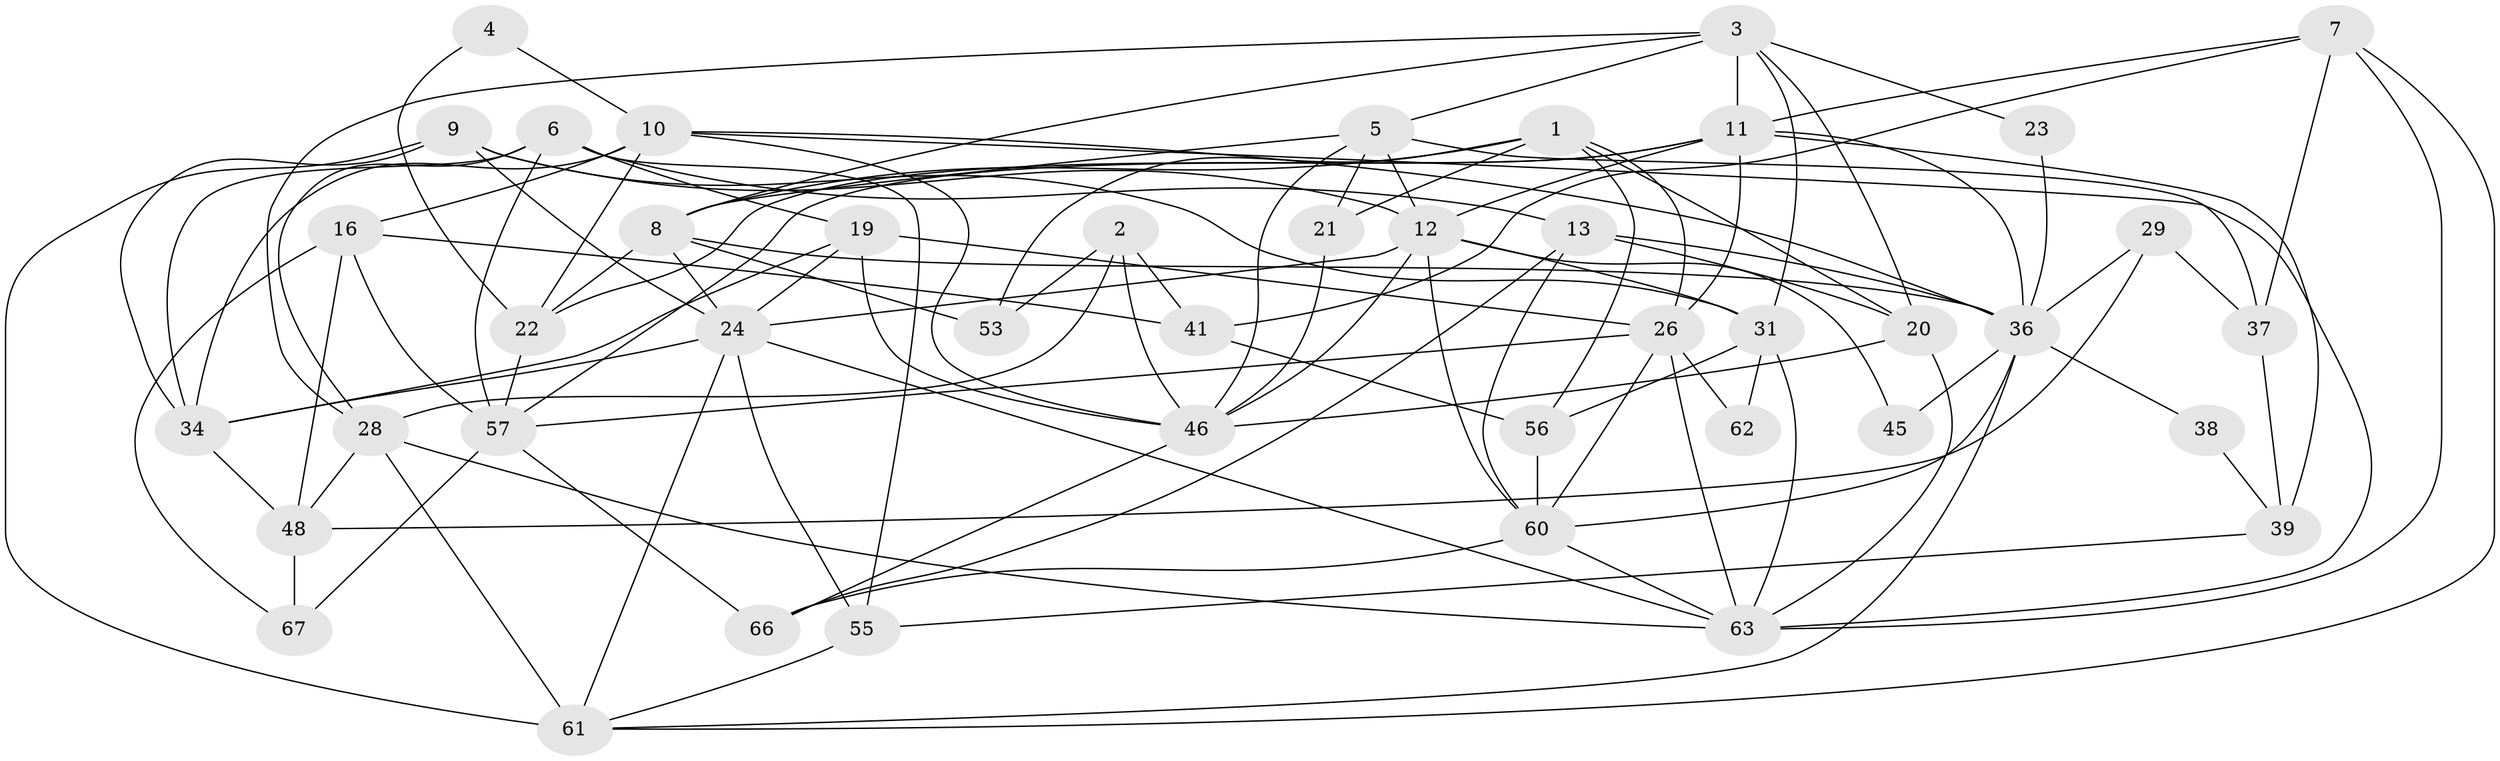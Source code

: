 // Generated by graph-tools (version 1.1) at 2025/52/02/27/25 19:52:04]
// undirected, 43 vertices, 112 edges
graph export_dot {
graph [start="1"]
  node [color=gray90,style=filled];
  1 [super="+52"];
  2 [super="+27"];
  3 [super="+18"];
  4;
  5 [super="+69"];
  6 [super="+44"];
  7 [super="+43"];
  8 [super="+30"];
  9 [super="+14"];
  10 [super="+74"];
  11 [super="+15"];
  12 [super="+25"];
  13 [super="+17"];
  16 [super="+54"];
  19 [super="+71"];
  20 [super="+40"];
  21;
  22 [super="+33"];
  23;
  24 [super="+32"];
  26 [super="+35"];
  28 [super="+47"];
  29;
  31 [super="+64"];
  34 [super="+49"];
  36 [super="+42"];
  37 [super="+58"];
  38;
  39 [super="+51"];
  41;
  45;
  46 [super="+50"];
  48 [super="+65"];
  53;
  55;
  56;
  57 [super="+59"];
  60 [super="+70"];
  61 [super="+73"];
  62;
  63 [super="+68"];
  66 [super="+72"];
  67;
  1 -- 21;
  1 -- 53;
  1 -- 56;
  1 -- 26;
  1 -- 8;
  1 -- 20;
  2 -- 28;
  2 -- 46;
  2 -- 41;
  2 -- 53;
  3 -- 23;
  3 -- 11;
  3 -- 5;
  3 -- 31;
  3 -- 8;
  3 -- 20;
  3 -- 28;
  4 -- 22;
  4 -- 10;
  5 -- 46;
  5 -- 12;
  5 -- 21;
  5 -- 37;
  5 -- 8;
  6 -- 34;
  6 -- 19;
  6 -- 55;
  6 -- 57;
  6 -- 28;
  6 -- 13;
  7 -- 11;
  7 -- 41;
  7 -- 63;
  7 -- 37;
  7 -- 61;
  8 -- 53;
  8 -- 36;
  8 -- 22;
  8 -- 24;
  9 -- 61 [weight=2];
  9 -- 24;
  9 -- 34 [weight=2];
  9 -- 31;
  9 -- 12;
  10 -- 34;
  10 -- 22;
  10 -- 36;
  10 -- 63;
  10 -- 16;
  10 -- 46;
  11 -- 36;
  11 -- 22;
  11 -- 26;
  11 -- 12;
  11 -- 57;
  11 -- 39;
  12 -- 46;
  12 -- 24;
  12 -- 45;
  12 -- 60;
  12 -- 31;
  13 -- 20;
  13 -- 66;
  13 -- 60;
  13 -- 36;
  16 -- 67;
  16 -- 57;
  16 -- 41;
  16 -- 48;
  19 -- 34 [weight=2];
  19 -- 24;
  19 -- 26;
  19 -- 46;
  20 -- 63;
  20 -- 46;
  21 -- 46;
  22 -- 57;
  23 -- 36;
  24 -- 63;
  24 -- 61;
  24 -- 34;
  24 -- 55;
  26 -- 60;
  26 -- 57;
  26 -- 62;
  26 -- 63;
  28 -- 63;
  28 -- 48;
  28 -- 61;
  29 -- 48;
  29 -- 36;
  29 -- 37;
  31 -- 62;
  31 -- 56;
  31 -- 63;
  34 -- 48;
  36 -- 60;
  36 -- 38;
  36 -- 61;
  36 -- 45;
  37 -- 39 [weight=2];
  38 -- 39;
  39 -- 55;
  41 -- 56;
  46 -- 66;
  48 -- 67;
  55 -- 61;
  56 -- 60;
  57 -- 66;
  57 -- 67;
  60 -- 66;
  60 -- 63;
}

